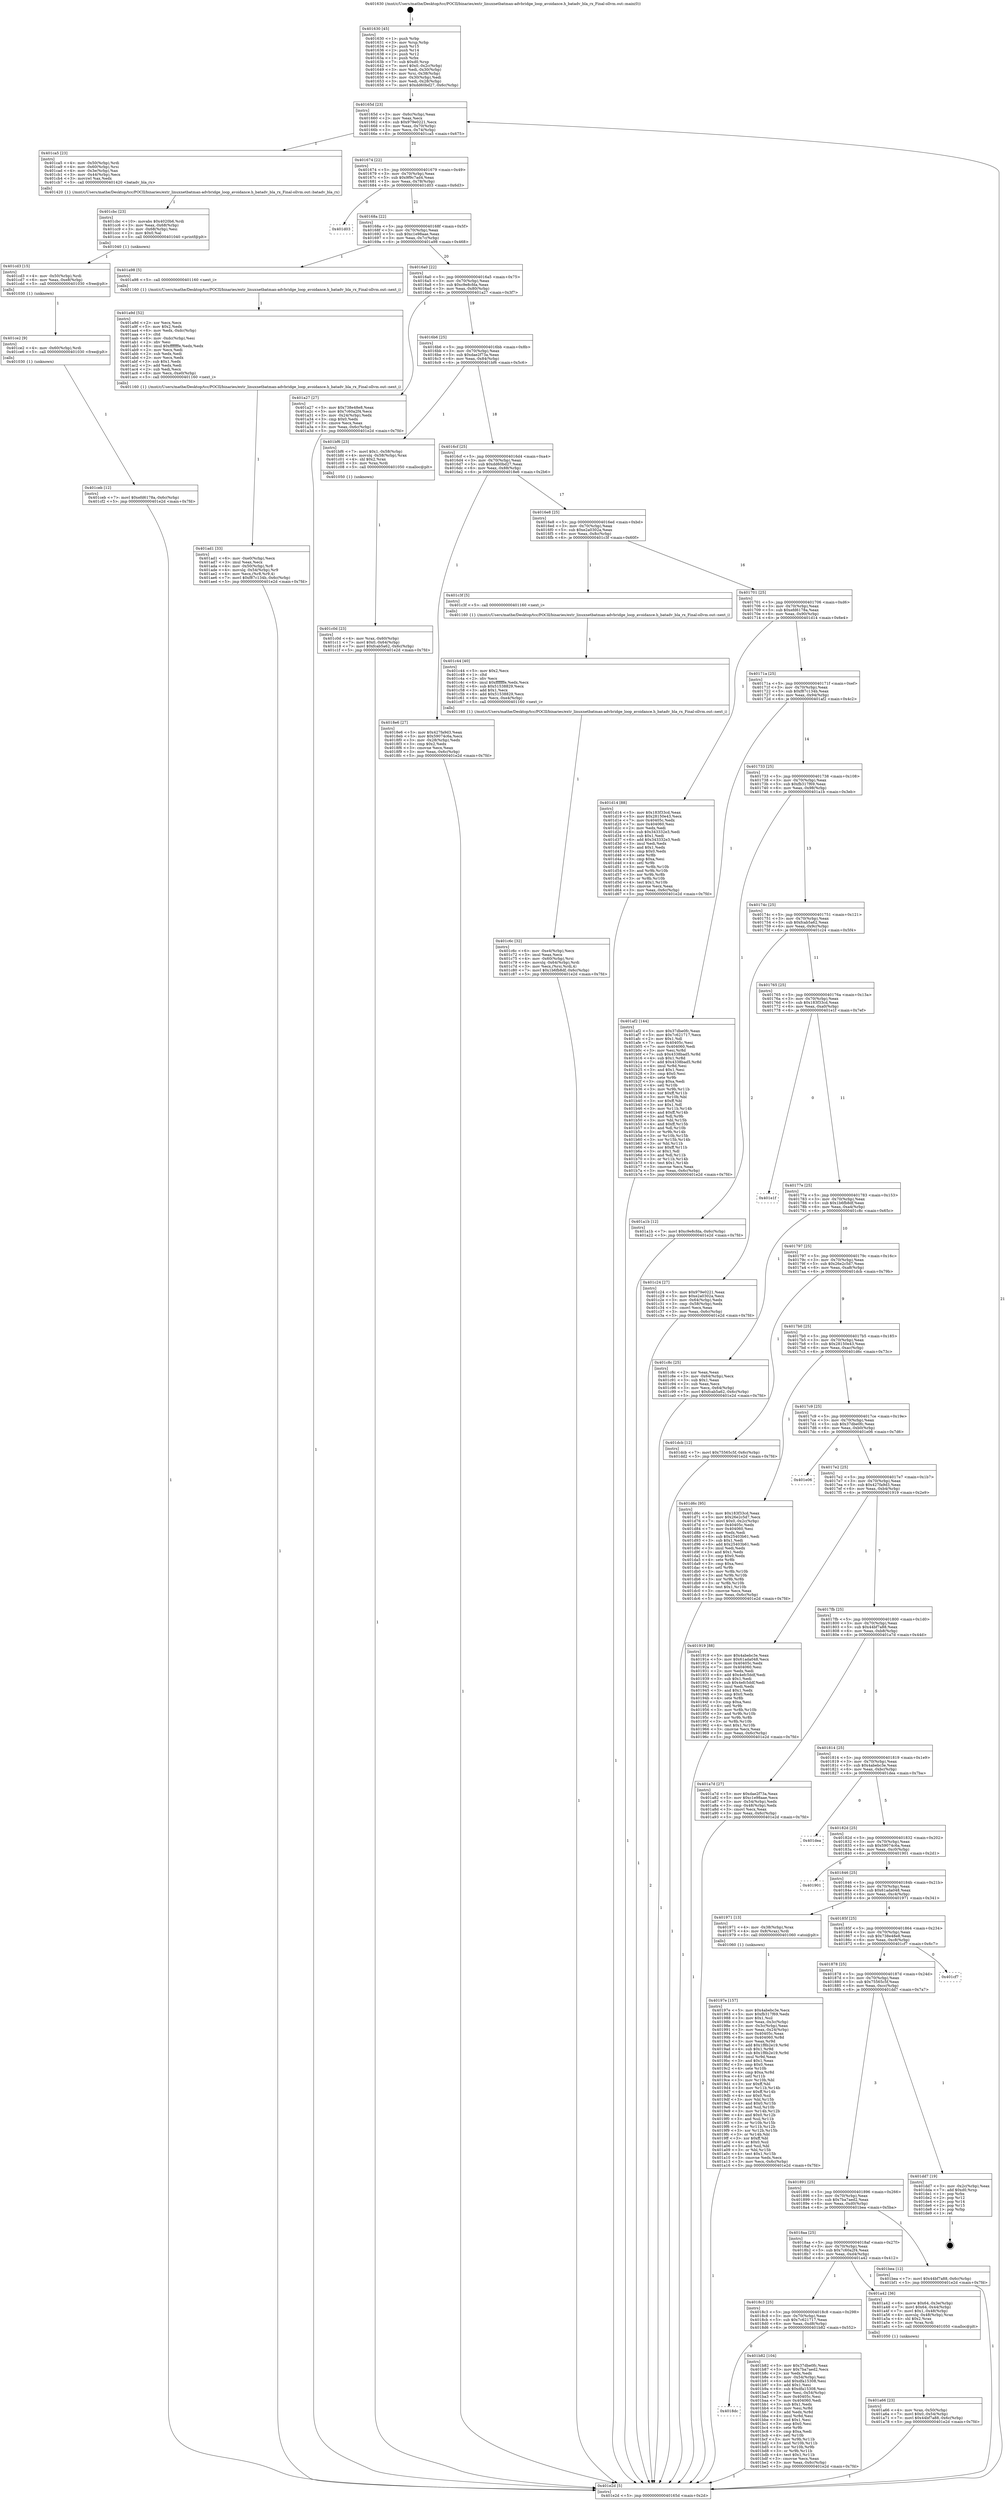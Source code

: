 digraph "0x401630" {
  label = "0x401630 (/mnt/c/Users/mathe/Desktop/tcc/POCII/binaries/extr_linuxnetbatman-advbridge_loop_avoidance.h_batadv_bla_rx_Final-ollvm.out::main(0))"
  labelloc = "t"
  node[shape=record]

  Entry [label="",width=0.3,height=0.3,shape=circle,fillcolor=black,style=filled]
  "0x40165d" [label="{
     0x40165d [23]\l
     | [instrs]\l
     &nbsp;&nbsp;0x40165d \<+3\>: mov -0x6c(%rbp),%eax\l
     &nbsp;&nbsp;0x401660 \<+2\>: mov %eax,%ecx\l
     &nbsp;&nbsp;0x401662 \<+6\>: sub $0x979e0221,%ecx\l
     &nbsp;&nbsp;0x401668 \<+3\>: mov %eax,-0x70(%rbp)\l
     &nbsp;&nbsp;0x40166b \<+3\>: mov %ecx,-0x74(%rbp)\l
     &nbsp;&nbsp;0x40166e \<+6\>: je 0000000000401ca5 \<main+0x675\>\l
  }"]
  "0x401ca5" [label="{
     0x401ca5 [23]\l
     | [instrs]\l
     &nbsp;&nbsp;0x401ca5 \<+4\>: mov -0x50(%rbp),%rdi\l
     &nbsp;&nbsp;0x401ca9 \<+4\>: mov -0x60(%rbp),%rsi\l
     &nbsp;&nbsp;0x401cad \<+4\>: mov -0x3e(%rbp),%ax\l
     &nbsp;&nbsp;0x401cb1 \<+3\>: mov -0x44(%rbp),%ecx\l
     &nbsp;&nbsp;0x401cb4 \<+3\>: movzwl %ax,%edx\l
     &nbsp;&nbsp;0x401cb7 \<+5\>: call 0000000000401420 \<batadv_bla_rx\>\l
     | [calls]\l
     &nbsp;&nbsp;0x401420 \{1\} (/mnt/c/Users/mathe/Desktop/tcc/POCII/binaries/extr_linuxnetbatman-advbridge_loop_avoidance.h_batadv_bla_rx_Final-ollvm.out::batadv_bla_rx)\l
  }"]
  "0x401674" [label="{
     0x401674 [22]\l
     | [instrs]\l
     &nbsp;&nbsp;0x401674 \<+5\>: jmp 0000000000401679 \<main+0x49\>\l
     &nbsp;&nbsp;0x401679 \<+3\>: mov -0x70(%rbp),%eax\l
     &nbsp;&nbsp;0x40167c \<+5\>: sub $0x9f9c7ad4,%eax\l
     &nbsp;&nbsp;0x401681 \<+3\>: mov %eax,-0x78(%rbp)\l
     &nbsp;&nbsp;0x401684 \<+6\>: je 0000000000401d03 \<main+0x6d3\>\l
  }"]
  Exit [label="",width=0.3,height=0.3,shape=circle,fillcolor=black,style=filled,peripheries=2]
  "0x401d03" [label="{
     0x401d03\l
  }", style=dashed]
  "0x40168a" [label="{
     0x40168a [22]\l
     | [instrs]\l
     &nbsp;&nbsp;0x40168a \<+5\>: jmp 000000000040168f \<main+0x5f\>\l
     &nbsp;&nbsp;0x40168f \<+3\>: mov -0x70(%rbp),%eax\l
     &nbsp;&nbsp;0x401692 \<+5\>: sub $0xc1e98aae,%eax\l
     &nbsp;&nbsp;0x401697 \<+3\>: mov %eax,-0x7c(%rbp)\l
     &nbsp;&nbsp;0x40169a \<+6\>: je 0000000000401a98 \<main+0x468\>\l
  }"]
  "0x401ceb" [label="{
     0x401ceb [12]\l
     | [instrs]\l
     &nbsp;&nbsp;0x401ceb \<+7\>: movl $0xefd6178a,-0x6c(%rbp)\l
     &nbsp;&nbsp;0x401cf2 \<+5\>: jmp 0000000000401e2d \<main+0x7fd\>\l
  }"]
  "0x401a98" [label="{
     0x401a98 [5]\l
     | [instrs]\l
     &nbsp;&nbsp;0x401a98 \<+5\>: call 0000000000401160 \<next_i\>\l
     | [calls]\l
     &nbsp;&nbsp;0x401160 \{1\} (/mnt/c/Users/mathe/Desktop/tcc/POCII/binaries/extr_linuxnetbatman-advbridge_loop_avoidance.h_batadv_bla_rx_Final-ollvm.out::next_i)\l
  }"]
  "0x4016a0" [label="{
     0x4016a0 [22]\l
     | [instrs]\l
     &nbsp;&nbsp;0x4016a0 \<+5\>: jmp 00000000004016a5 \<main+0x75\>\l
     &nbsp;&nbsp;0x4016a5 \<+3\>: mov -0x70(%rbp),%eax\l
     &nbsp;&nbsp;0x4016a8 \<+5\>: sub $0xc9e8cfda,%eax\l
     &nbsp;&nbsp;0x4016ad \<+3\>: mov %eax,-0x80(%rbp)\l
     &nbsp;&nbsp;0x4016b0 \<+6\>: je 0000000000401a27 \<main+0x3f7\>\l
  }"]
  "0x401ce2" [label="{
     0x401ce2 [9]\l
     | [instrs]\l
     &nbsp;&nbsp;0x401ce2 \<+4\>: mov -0x60(%rbp),%rdi\l
     &nbsp;&nbsp;0x401ce6 \<+5\>: call 0000000000401030 \<free@plt\>\l
     | [calls]\l
     &nbsp;&nbsp;0x401030 \{1\} (unknown)\l
  }"]
  "0x401a27" [label="{
     0x401a27 [27]\l
     | [instrs]\l
     &nbsp;&nbsp;0x401a27 \<+5\>: mov $0x738e48e8,%eax\l
     &nbsp;&nbsp;0x401a2c \<+5\>: mov $0x7c60a2f4,%ecx\l
     &nbsp;&nbsp;0x401a31 \<+3\>: mov -0x24(%rbp),%edx\l
     &nbsp;&nbsp;0x401a34 \<+3\>: cmp $0x0,%edx\l
     &nbsp;&nbsp;0x401a37 \<+3\>: cmove %ecx,%eax\l
     &nbsp;&nbsp;0x401a3a \<+3\>: mov %eax,-0x6c(%rbp)\l
     &nbsp;&nbsp;0x401a3d \<+5\>: jmp 0000000000401e2d \<main+0x7fd\>\l
  }"]
  "0x4016b6" [label="{
     0x4016b6 [25]\l
     | [instrs]\l
     &nbsp;&nbsp;0x4016b6 \<+5\>: jmp 00000000004016bb \<main+0x8b\>\l
     &nbsp;&nbsp;0x4016bb \<+3\>: mov -0x70(%rbp),%eax\l
     &nbsp;&nbsp;0x4016be \<+5\>: sub $0xdae2f73a,%eax\l
     &nbsp;&nbsp;0x4016c3 \<+6\>: mov %eax,-0x84(%rbp)\l
     &nbsp;&nbsp;0x4016c9 \<+6\>: je 0000000000401bf6 \<main+0x5c6\>\l
  }"]
  "0x401cd3" [label="{
     0x401cd3 [15]\l
     | [instrs]\l
     &nbsp;&nbsp;0x401cd3 \<+4\>: mov -0x50(%rbp),%rdi\l
     &nbsp;&nbsp;0x401cd7 \<+6\>: mov %eax,-0xe8(%rbp)\l
     &nbsp;&nbsp;0x401cdd \<+5\>: call 0000000000401030 \<free@plt\>\l
     | [calls]\l
     &nbsp;&nbsp;0x401030 \{1\} (unknown)\l
  }"]
  "0x401bf6" [label="{
     0x401bf6 [23]\l
     | [instrs]\l
     &nbsp;&nbsp;0x401bf6 \<+7\>: movl $0x1,-0x58(%rbp)\l
     &nbsp;&nbsp;0x401bfd \<+4\>: movslq -0x58(%rbp),%rax\l
     &nbsp;&nbsp;0x401c01 \<+4\>: shl $0x2,%rax\l
     &nbsp;&nbsp;0x401c05 \<+3\>: mov %rax,%rdi\l
     &nbsp;&nbsp;0x401c08 \<+5\>: call 0000000000401050 \<malloc@plt\>\l
     | [calls]\l
     &nbsp;&nbsp;0x401050 \{1\} (unknown)\l
  }"]
  "0x4016cf" [label="{
     0x4016cf [25]\l
     | [instrs]\l
     &nbsp;&nbsp;0x4016cf \<+5\>: jmp 00000000004016d4 \<main+0xa4\>\l
     &nbsp;&nbsp;0x4016d4 \<+3\>: mov -0x70(%rbp),%eax\l
     &nbsp;&nbsp;0x4016d7 \<+5\>: sub $0xdd60bd27,%eax\l
     &nbsp;&nbsp;0x4016dc \<+6\>: mov %eax,-0x88(%rbp)\l
     &nbsp;&nbsp;0x4016e2 \<+6\>: je 00000000004018e6 \<main+0x2b6\>\l
  }"]
  "0x401cbc" [label="{
     0x401cbc [23]\l
     | [instrs]\l
     &nbsp;&nbsp;0x401cbc \<+10\>: movabs $0x4020b6,%rdi\l
     &nbsp;&nbsp;0x401cc6 \<+3\>: mov %eax,-0x68(%rbp)\l
     &nbsp;&nbsp;0x401cc9 \<+3\>: mov -0x68(%rbp),%esi\l
     &nbsp;&nbsp;0x401ccc \<+2\>: mov $0x0,%al\l
     &nbsp;&nbsp;0x401cce \<+5\>: call 0000000000401040 \<printf@plt\>\l
     | [calls]\l
     &nbsp;&nbsp;0x401040 \{1\} (unknown)\l
  }"]
  "0x4018e6" [label="{
     0x4018e6 [27]\l
     | [instrs]\l
     &nbsp;&nbsp;0x4018e6 \<+5\>: mov $0x427fa9d3,%eax\l
     &nbsp;&nbsp;0x4018eb \<+5\>: mov $0x59074c6a,%ecx\l
     &nbsp;&nbsp;0x4018f0 \<+3\>: mov -0x28(%rbp),%edx\l
     &nbsp;&nbsp;0x4018f3 \<+3\>: cmp $0x2,%edx\l
     &nbsp;&nbsp;0x4018f6 \<+3\>: cmovne %ecx,%eax\l
     &nbsp;&nbsp;0x4018f9 \<+3\>: mov %eax,-0x6c(%rbp)\l
     &nbsp;&nbsp;0x4018fc \<+5\>: jmp 0000000000401e2d \<main+0x7fd\>\l
  }"]
  "0x4016e8" [label="{
     0x4016e8 [25]\l
     | [instrs]\l
     &nbsp;&nbsp;0x4016e8 \<+5\>: jmp 00000000004016ed \<main+0xbd\>\l
     &nbsp;&nbsp;0x4016ed \<+3\>: mov -0x70(%rbp),%eax\l
     &nbsp;&nbsp;0x4016f0 \<+5\>: sub $0xe2a0302a,%eax\l
     &nbsp;&nbsp;0x4016f5 \<+6\>: mov %eax,-0x8c(%rbp)\l
     &nbsp;&nbsp;0x4016fb \<+6\>: je 0000000000401c3f \<main+0x60f\>\l
  }"]
  "0x401e2d" [label="{
     0x401e2d [5]\l
     | [instrs]\l
     &nbsp;&nbsp;0x401e2d \<+5\>: jmp 000000000040165d \<main+0x2d\>\l
  }"]
  "0x401630" [label="{
     0x401630 [45]\l
     | [instrs]\l
     &nbsp;&nbsp;0x401630 \<+1\>: push %rbp\l
     &nbsp;&nbsp;0x401631 \<+3\>: mov %rsp,%rbp\l
     &nbsp;&nbsp;0x401634 \<+2\>: push %r15\l
     &nbsp;&nbsp;0x401636 \<+2\>: push %r14\l
     &nbsp;&nbsp;0x401638 \<+2\>: push %r12\l
     &nbsp;&nbsp;0x40163a \<+1\>: push %rbx\l
     &nbsp;&nbsp;0x40163b \<+7\>: sub $0xd0,%rsp\l
     &nbsp;&nbsp;0x401642 \<+7\>: movl $0x0,-0x2c(%rbp)\l
     &nbsp;&nbsp;0x401649 \<+3\>: mov %edi,-0x30(%rbp)\l
     &nbsp;&nbsp;0x40164c \<+4\>: mov %rsi,-0x38(%rbp)\l
     &nbsp;&nbsp;0x401650 \<+3\>: mov -0x30(%rbp),%edi\l
     &nbsp;&nbsp;0x401653 \<+3\>: mov %edi,-0x28(%rbp)\l
     &nbsp;&nbsp;0x401656 \<+7\>: movl $0xdd60bd27,-0x6c(%rbp)\l
  }"]
  "0x401c6c" [label="{
     0x401c6c [32]\l
     | [instrs]\l
     &nbsp;&nbsp;0x401c6c \<+6\>: mov -0xe4(%rbp),%ecx\l
     &nbsp;&nbsp;0x401c72 \<+3\>: imul %eax,%ecx\l
     &nbsp;&nbsp;0x401c75 \<+4\>: mov -0x60(%rbp),%rsi\l
     &nbsp;&nbsp;0x401c79 \<+4\>: movslq -0x64(%rbp),%rdi\l
     &nbsp;&nbsp;0x401c7d \<+3\>: mov %ecx,(%rsi,%rdi,4)\l
     &nbsp;&nbsp;0x401c80 \<+7\>: movl $0x1b6fb8df,-0x6c(%rbp)\l
     &nbsp;&nbsp;0x401c87 \<+5\>: jmp 0000000000401e2d \<main+0x7fd\>\l
  }"]
  "0x401c3f" [label="{
     0x401c3f [5]\l
     | [instrs]\l
     &nbsp;&nbsp;0x401c3f \<+5\>: call 0000000000401160 \<next_i\>\l
     | [calls]\l
     &nbsp;&nbsp;0x401160 \{1\} (/mnt/c/Users/mathe/Desktop/tcc/POCII/binaries/extr_linuxnetbatman-advbridge_loop_avoidance.h_batadv_bla_rx_Final-ollvm.out::next_i)\l
  }"]
  "0x401701" [label="{
     0x401701 [25]\l
     | [instrs]\l
     &nbsp;&nbsp;0x401701 \<+5\>: jmp 0000000000401706 \<main+0xd6\>\l
     &nbsp;&nbsp;0x401706 \<+3\>: mov -0x70(%rbp),%eax\l
     &nbsp;&nbsp;0x401709 \<+5\>: sub $0xefd6178a,%eax\l
     &nbsp;&nbsp;0x40170e \<+6\>: mov %eax,-0x90(%rbp)\l
     &nbsp;&nbsp;0x401714 \<+6\>: je 0000000000401d14 \<main+0x6e4\>\l
  }"]
  "0x401c44" [label="{
     0x401c44 [40]\l
     | [instrs]\l
     &nbsp;&nbsp;0x401c44 \<+5\>: mov $0x2,%ecx\l
     &nbsp;&nbsp;0x401c49 \<+1\>: cltd\l
     &nbsp;&nbsp;0x401c4a \<+2\>: idiv %ecx\l
     &nbsp;&nbsp;0x401c4c \<+6\>: imul $0xfffffffe,%edx,%ecx\l
     &nbsp;&nbsp;0x401c52 \<+6\>: sub $0x51538829,%ecx\l
     &nbsp;&nbsp;0x401c58 \<+3\>: add $0x1,%ecx\l
     &nbsp;&nbsp;0x401c5b \<+6\>: add $0x51538829,%ecx\l
     &nbsp;&nbsp;0x401c61 \<+6\>: mov %ecx,-0xe4(%rbp)\l
     &nbsp;&nbsp;0x401c67 \<+5\>: call 0000000000401160 \<next_i\>\l
     | [calls]\l
     &nbsp;&nbsp;0x401160 \{1\} (/mnt/c/Users/mathe/Desktop/tcc/POCII/binaries/extr_linuxnetbatman-advbridge_loop_avoidance.h_batadv_bla_rx_Final-ollvm.out::next_i)\l
  }"]
  "0x401d14" [label="{
     0x401d14 [88]\l
     | [instrs]\l
     &nbsp;&nbsp;0x401d14 \<+5\>: mov $0x183f33cd,%eax\l
     &nbsp;&nbsp;0x401d19 \<+5\>: mov $0x28150e43,%ecx\l
     &nbsp;&nbsp;0x401d1e \<+7\>: mov 0x40405c,%edx\l
     &nbsp;&nbsp;0x401d25 \<+7\>: mov 0x404060,%esi\l
     &nbsp;&nbsp;0x401d2c \<+2\>: mov %edx,%edi\l
     &nbsp;&nbsp;0x401d2e \<+6\>: sub $0x343332e3,%edi\l
     &nbsp;&nbsp;0x401d34 \<+3\>: sub $0x1,%edi\l
     &nbsp;&nbsp;0x401d37 \<+6\>: add $0x343332e3,%edi\l
     &nbsp;&nbsp;0x401d3d \<+3\>: imul %edi,%edx\l
     &nbsp;&nbsp;0x401d40 \<+3\>: and $0x1,%edx\l
     &nbsp;&nbsp;0x401d43 \<+3\>: cmp $0x0,%edx\l
     &nbsp;&nbsp;0x401d46 \<+4\>: sete %r8b\l
     &nbsp;&nbsp;0x401d4a \<+3\>: cmp $0xa,%esi\l
     &nbsp;&nbsp;0x401d4d \<+4\>: setl %r9b\l
     &nbsp;&nbsp;0x401d51 \<+3\>: mov %r8b,%r10b\l
     &nbsp;&nbsp;0x401d54 \<+3\>: and %r9b,%r10b\l
     &nbsp;&nbsp;0x401d57 \<+3\>: xor %r9b,%r8b\l
     &nbsp;&nbsp;0x401d5a \<+3\>: or %r8b,%r10b\l
     &nbsp;&nbsp;0x401d5d \<+4\>: test $0x1,%r10b\l
     &nbsp;&nbsp;0x401d61 \<+3\>: cmovne %ecx,%eax\l
     &nbsp;&nbsp;0x401d64 \<+3\>: mov %eax,-0x6c(%rbp)\l
     &nbsp;&nbsp;0x401d67 \<+5\>: jmp 0000000000401e2d \<main+0x7fd\>\l
  }"]
  "0x40171a" [label="{
     0x40171a [25]\l
     | [instrs]\l
     &nbsp;&nbsp;0x40171a \<+5\>: jmp 000000000040171f \<main+0xef\>\l
     &nbsp;&nbsp;0x40171f \<+3\>: mov -0x70(%rbp),%eax\l
     &nbsp;&nbsp;0x401722 \<+5\>: sub $0xf87c134b,%eax\l
     &nbsp;&nbsp;0x401727 \<+6\>: mov %eax,-0x94(%rbp)\l
     &nbsp;&nbsp;0x40172d \<+6\>: je 0000000000401af2 \<main+0x4c2\>\l
  }"]
  "0x401c0d" [label="{
     0x401c0d [23]\l
     | [instrs]\l
     &nbsp;&nbsp;0x401c0d \<+4\>: mov %rax,-0x60(%rbp)\l
     &nbsp;&nbsp;0x401c11 \<+7\>: movl $0x0,-0x64(%rbp)\l
     &nbsp;&nbsp;0x401c18 \<+7\>: movl $0xfcab5a62,-0x6c(%rbp)\l
     &nbsp;&nbsp;0x401c1f \<+5\>: jmp 0000000000401e2d \<main+0x7fd\>\l
  }"]
  "0x401af2" [label="{
     0x401af2 [144]\l
     | [instrs]\l
     &nbsp;&nbsp;0x401af2 \<+5\>: mov $0x37dbe0fc,%eax\l
     &nbsp;&nbsp;0x401af7 \<+5\>: mov $0x7c621717,%ecx\l
     &nbsp;&nbsp;0x401afc \<+2\>: mov $0x1,%dl\l
     &nbsp;&nbsp;0x401afe \<+7\>: mov 0x40405c,%esi\l
     &nbsp;&nbsp;0x401b05 \<+7\>: mov 0x404060,%edi\l
     &nbsp;&nbsp;0x401b0c \<+3\>: mov %esi,%r8d\l
     &nbsp;&nbsp;0x401b0f \<+7\>: sub $0x4338bad5,%r8d\l
     &nbsp;&nbsp;0x401b16 \<+4\>: sub $0x1,%r8d\l
     &nbsp;&nbsp;0x401b1a \<+7\>: add $0x4338bad5,%r8d\l
     &nbsp;&nbsp;0x401b21 \<+4\>: imul %r8d,%esi\l
     &nbsp;&nbsp;0x401b25 \<+3\>: and $0x1,%esi\l
     &nbsp;&nbsp;0x401b28 \<+3\>: cmp $0x0,%esi\l
     &nbsp;&nbsp;0x401b2b \<+4\>: sete %r9b\l
     &nbsp;&nbsp;0x401b2f \<+3\>: cmp $0xa,%edi\l
     &nbsp;&nbsp;0x401b32 \<+4\>: setl %r10b\l
     &nbsp;&nbsp;0x401b36 \<+3\>: mov %r9b,%r11b\l
     &nbsp;&nbsp;0x401b39 \<+4\>: xor $0xff,%r11b\l
     &nbsp;&nbsp;0x401b3d \<+3\>: mov %r10b,%bl\l
     &nbsp;&nbsp;0x401b40 \<+3\>: xor $0xff,%bl\l
     &nbsp;&nbsp;0x401b43 \<+3\>: xor $0x1,%dl\l
     &nbsp;&nbsp;0x401b46 \<+3\>: mov %r11b,%r14b\l
     &nbsp;&nbsp;0x401b49 \<+4\>: and $0xff,%r14b\l
     &nbsp;&nbsp;0x401b4d \<+3\>: and %dl,%r9b\l
     &nbsp;&nbsp;0x401b50 \<+3\>: mov %bl,%r15b\l
     &nbsp;&nbsp;0x401b53 \<+4\>: and $0xff,%r15b\l
     &nbsp;&nbsp;0x401b57 \<+3\>: and %dl,%r10b\l
     &nbsp;&nbsp;0x401b5a \<+3\>: or %r9b,%r14b\l
     &nbsp;&nbsp;0x401b5d \<+3\>: or %r10b,%r15b\l
     &nbsp;&nbsp;0x401b60 \<+3\>: xor %r15b,%r14b\l
     &nbsp;&nbsp;0x401b63 \<+3\>: or %bl,%r11b\l
     &nbsp;&nbsp;0x401b66 \<+4\>: xor $0xff,%r11b\l
     &nbsp;&nbsp;0x401b6a \<+3\>: or $0x1,%dl\l
     &nbsp;&nbsp;0x401b6d \<+3\>: and %dl,%r11b\l
     &nbsp;&nbsp;0x401b70 \<+3\>: or %r11b,%r14b\l
     &nbsp;&nbsp;0x401b73 \<+4\>: test $0x1,%r14b\l
     &nbsp;&nbsp;0x401b77 \<+3\>: cmovne %ecx,%eax\l
     &nbsp;&nbsp;0x401b7a \<+3\>: mov %eax,-0x6c(%rbp)\l
     &nbsp;&nbsp;0x401b7d \<+5\>: jmp 0000000000401e2d \<main+0x7fd\>\l
  }"]
  "0x401733" [label="{
     0x401733 [25]\l
     | [instrs]\l
     &nbsp;&nbsp;0x401733 \<+5\>: jmp 0000000000401738 \<main+0x108\>\l
     &nbsp;&nbsp;0x401738 \<+3\>: mov -0x70(%rbp),%eax\l
     &nbsp;&nbsp;0x40173b \<+5\>: sub $0xfb317f69,%eax\l
     &nbsp;&nbsp;0x401740 \<+6\>: mov %eax,-0x98(%rbp)\l
     &nbsp;&nbsp;0x401746 \<+6\>: je 0000000000401a1b \<main+0x3eb\>\l
  }"]
  "0x4018dc" [label="{
     0x4018dc\l
  }", style=dashed]
  "0x401a1b" [label="{
     0x401a1b [12]\l
     | [instrs]\l
     &nbsp;&nbsp;0x401a1b \<+7\>: movl $0xc9e8cfda,-0x6c(%rbp)\l
     &nbsp;&nbsp;0x401a22 \<+5\>: jmp 0000000000401e2d \<main+0x7fd\>\l
  }"]
  "0x40174c" [label="{
     0x40174c [25]\l
     | [instrs]\l
     &nbsp;&nbsp;0x40174c \<+5\>: jmp 0000000000401751 \<main+0x121\>\l
     &nbsp;&nbsp;0x401751 \<+3\>: mov -0x70(%rbp),%eax\l
     &nbsp;&nbsp;0x401754 \<+5\>: sub $0xfcab5a62,%eax\l
     &nbsp;&nbsp;0x401759 \<+6\>: mov %eax,-0x9c(%rbp)\l
     &nbsp;&nbsp;0x40175f \<+6\>: je 0000000000401c24 \<main+0x5f4\>\l
  }"]
  "0x401b82" [label="{
     0x401b82 [104]\l
     | [instrs]\l
     &nbsp;&nbsp;0x401b82 \<+5\>: mov $0x37dbe0fc,%eax\l
     &nbsp;&nbsp;0x401b87 \<+5\>: mov $0x7ba7aed2,%ecx\l
     &nbsp;&nbsp;0x401b8c \<+2\>: xor %edx,%edx\l
     &nbsp;&nbsp;0x401b8e \<+3\>: mov -0x54(%rbp),%esi\l
     &nbsp;&nbsp;0x401b91 \<+6\>: add $0xdfa15308,%esi\l
     &nbsp;&nbsp;0x401b97 \<+3\>: add $0x1,%esi\l
     &nbsp;&nbsp;0x401b9a \<+6\>: sub $0xdfa15308,%esi\l
     &nbsp;&nbsp;0x401ba0 \<+3\>: mov %esi,-0x54(%rbp)\l
     &nbsp;&nbsp;0x401ba3 \<+7\>: mov 0x40405c,%esi\l
     &nbsp;&nbsp;0x401baa \<+7\>: mov 0x404060,%edi\l
     &nbsp;&nbsp;0x401bb1 \<+3\>: sub $0x1,%edx\l
     &nbsp;&nbsp;0x401bb4 \<+3\>: mov %esi,%r8d\l
     &nbsp;&nbsp;0x401bb7 \<+3\>: add %edx,%r8d\l
     &nbsp;&nbsp;0x401bba \<+4\>: imul %r8d,%esi\l
     &nbsp;&nbsp;0x401bbe \<+3\>: and $0x1,%esi\l
     &nbsp;&nbsp;0x401bc1 \<+3\>: cmp $0x0,%esi\l
     &nbsp;&nbsp;0x401bc4 \<+4\>: sete %r9b\l
     &nbsp;&nbsp;0x401bc8 \<+3\>: cmp $0xa,%edi\l
     &nbsp;&nbsp;0x401bcb \<+4\>: setl %r10b\l
     &nbsp;&nbsp;0x401bcf \<+3\>: mov %r9b,%r11b\l
     &nbsp;&nbsp;0x401bd2 \<+3\>: and %r10b,%r11b\l
     &nbsp;&nbsp;0x401bd5 \<+3\>: xor %r10b,%r9b\l
     &nbsp;&nbsp;0x401bd8 \<+3\>: or %r9b,%r11b\l
     &nbsp;&nbsp;0x401bdb \<+4\>: test $0x1,%r11b\l
     &nbsp;&nbsp;0x401bdf \<+3\>: cmovne %ecx,%eax\l
     &nbsp;&nbsp;0x401be2 \<+3\>: mov %eax,-0x6c(%rbp)\l
     &nbsp;&nbsp;0x401be5 \<+5\>: jmp 0000000000401e2d \<main+0x7fd\>\l
  }"]
  "0x401c24" [label="{
     0x401c24 [27]\l
     | [instrs]\l
     &nbsp;&nbsp;0x401c24 \<+5\>: mov $0x979e0221,%eax\l
     &nbsp;&nbsp;0x401c29 \<+5\>: mov $0xe2a0302a,%ecx\l
     &nbsp;&nbsp;0x401c2e \<+3\>: mov -0x64(%rbp),%edx\l
     &nbsp;&nbsp;0x401c31 \<+3\>: cmp -0x58(%rbp),%edx\l
     &nbsp;&nbsp;0x401c34 \<+3\>: cmovl %ecx,%eax\l
     &nbsp;&nbsp;0x401c37 \<+3\>: mov %eax,-0x6c(%rbp)\l
     &nbsp;&nbsp;0x401c3a \<+5\>: jmp 0000000000401e2d \<main+0x7fd\>\l
  }"]
  "0x401765" [label="{
     0x401765 [25]\l
     | [instrs]\l
     &nbsp;&nbsp;0x401765 \<+5\>: jmp 000000000040176a \<main+0x13a\>\l
     &nbsp;&nbsp;0x40176a \<+3\>: mov -0x70(%rbp),%eax\l
     &nbsp;&nbsp;0x40176d \<+5\>: sub $0x183f33cd,%eax\l
     &nbsp;&nbsp;0x401772 \<+6\>: mov %eax,-0xa0(%rbp)\l
     &nbsp;&nbsp;0x401778 \<+6\>: je 0000000000401e1f \<main+0x7ef\>\l
  }"]
  "0x401ad1" [label="{
     0x401ad1 [33]\l
     | [instrs]\l
     &nbsp;&nbsp;0x401ad1 \<+6\>: mov -0xe0(%rbp),%ecx\l
     &nbsp;&nbsp;0x401ad7 \<+3\>: imul %eax,%ecx\l
     &nbsp;&nbsp;0x401ada \<+4\>: mov -0x50(%rbp),%r8\l
     &nbsp;&nbsp;0x401ade \<+4\>: movslq -0x54(%rbp),%r9\l
     &nbsp;&nbsp;0x401ae2 \<+4\>: mov %ecx,(%r8,%r9,4)\l
     &nbsp;&nbsp;0x401ae6 \<+7\>: movl $0xf87c134b,-0x6c(%rbp)\l
     &nbsp;&nbsp;0x401aed \<+5\>: jmp 0000000000401e2d \<main+0x7fd\>\l
  }"]
  "0x401e1f" [label="{
     0x401e1f\l
  }", style=dashed]
  "0x40177e" [label="{
     0x40177e [25]\l
     | [instrs]\l
     &nbsp;&nbsp;0x40177e \<+5\>: jmp 0000000000401783 \<main+0x153\>\l
     &nbsp;&nbsp;0x401783 \<+3\>: mov -0x70(%rbp),%eax\l
     &nbsp;&nbsp;0x401786 \<+5\>: sub $0x1b6fb8df,%eax\l
     &nbsp;&nbsp;0x40178b \<+6\>: mov %eax,-0xa4(%rbp)\l
     &nbsp;&nbsp;0x401791 \<+6\>: je 0000000000401c8c \<main+0x65c\>\l
  }"]
  "0x401a9d" [label="{
     0x401a9d [52]\l
     | [instrs]\l
     &nbsp;&nbsp;0x401a9d \<+2\>: xor %ecx,%ecx\l
     &nbsp;&nbsp;0x401a9f \<+5\>: mov $0x2,%edx\l
     &nbsp;&nbsp;0x401aa4 \<+6\>: mov %edx,-0xdc(%rbp)\l
     &nbsp;&nbsp;0x401aaa \<+1\>: cltd\l
     &nbsp;&nbsp;0x401aab \<+6\>: mov -0xdc(%rbp),%esi\l
     &nbsp;&nbsp;0x401ab1 \<+2\>: idiv %esi\l
     &nbsp;&nbsp;0x401ab3 \<+6\>: imul $0xfffffffe,%edx,%edx\l
     &nbsp;&nbsp;0x401ab9 \<+2\>: mov %ecx,%edi\l
     &nbsp;&nbsp;0x401abb \<+2\>: sub %edx,%edi\l
     &nbsp;&nbsp;0x401abd \<+2\>: mov %ecx,%edx\l
     &nbsp;&nbsp;0x401abf \<+3\>: sub $0x1,%edx\l
     &nbsp;&nbsp;0x401ac2 \<+2\>: add %edx,%edi\l
     &nbsp;&nbsp;0x401ac4 \<+2\>: sub %edi,%ecx\l
     &nbsp;&nbsp;0x401ac6 \<+6\>: mov %ecx,-0xe0(%rbp)\l
     &nbsp;&nbsp;0x401acc \<+5\>: call 0000000000401160 \<next_i\>\l
     | [calls]\l
     &nbsp;&nbsp;0x401160 \{1\} (/mnt/c/Users/mathe/Desktop/tcc/POCII/binaries/extr_linuxnetbatman-advbridge_loop_avoidance.h_batadv_bla_rx_Final-ollvm.out::next_i)\l
  }"]
  "0x401c8c" [label="{
     0x401c8c [25]\l
     | [instrs]\l
     &nbsp;&nbsp;0x401c8c \<+2\>: xor %eax,%eax\l
     &nbsp;&nbsp;0x401c8e \<+3\>: mov -0x64(%rbp),%ecx\l
     &nbsp;&nbsp;0x401c91 \<+3\>: sub $0x1,%eax\l
     &nbsp;&nbsp;0x401c94 \<+2\>: sub %eax,%ecx\l
     &nbsp;&nbsp;0x401c96 \<+3\>: mov %ecx,-0x64(%rbp)\l
     &nbsp;&nbsp;0x401c99 \<+7\>: movl $0xfcab5a62,-0x6c(%rbp)\l
     &nbsp;&nbsp;0x401ca0 \<+5\>: jmp 0000000000401e2d \<main+0x7fd\>\l
  }"]
  "0x401797" [label="{
     0x401797 [25]\l
     | [instrs]\l
     &nbsp;&nbsp;0x401797 \<+5\>: jmp 000000000040179c \<main+0x16c\>\l
     &nbsp;&nbsp;0x40179c \<+3\>: mov -0x70(%rbp),%eax\l
     &nbsp;&nbsp;0x40179f \<+5\>: sub $0x26e2c5d7,%eax\l
     &nbsp;&nbsp;0x4017a4 \<+6\>: mov %eax,-0xa8(%rbp)\l
     &nbsp;&nbsp;0x4017aa \<+6\>: je 0000000000401dcb \<main+0x79b\>\l
  }"]
  "0x401a66" [label="{
     0x401a66 [23]\l
     | [instrs]\l
     &nbsp;&nbsp;0x401a66 \<+4\>: mov %rax,-0x50(%rbp)\l
     &nbsp;&nbsp;0x401a6a \<+7\>: movl $0x0,-0x54(%rbp)\l
     &nbsp;&nbsp;0x401a71 \<+7\>: movl $0x44bf7a88,-0x6c(%rbp)\l
     &nbsp;&nbsp;0x401a78 \<+5\>: jmp 0000000000401e2d \<main+0x7fd\>\l
  }"]
  "0x401dcb" [label="{
     0x401dcb [12]\l
     | [instrs]\l
     &nbsp;&nbsp;0x401dcb \<+7\>: movl $0x75565c5f,-0x6c(%rbp)\l
     &nbsp;&nbsp;0x401dd2 \<+5\>: jmp 0000000000401e2d \<main+0x7fd\>\l
  }"]
  "0x4017b0" [label="{
     0x4017b0 [25]\l
     | [instrs]\l
     &nbsp;&nbsp;0x4017b0 \<+5\>: jmp 00000000004017b5 \<main+0x185\>\l
     &nbsp;&nbsp;0x4017b5 \<+3\>: mov -0x70(%rbp),%eax\l
     &nbsp;&nbsp;0x4017b8 \<+5\>: sub $0x28150e43,%eax\l
     &nbsp;&nbsp;0x4017bd \<+6\>: mov %eax,-0xac(%rbp)\l
     &nbsp;&nbsp;0x4017c3 \<+6\>: je 0000000000401d6c \<main+0x73c\>\l
  }"]
  "0x4018c3" [label="{
     0x4018c3 [25]\l
     | [instrs]\l
     &nbsp;&nbsp;0x4018c3 \<+5\>: jmp 00000000004018c8 \<main+0x298\>\l
     &nbsp;&nbsp;0x4018c8 \<+3\>: mov -0x70(%rbp),%eax\l
     &nbsp;&nbsp;0x4018cb \<+5\>: sub $0x7c621717,%eax\l
     &nbsp;&nbsp;0x4018d0 \<+6\>: mov %eax,-0xd8(%rbp)\l
     &nbsp;&nbsp;0x4018d6 \<+6\>: je 0000000000401b82 \<main+0x552\>\l
  }"]
  "0x401d6c" [label="{
     0x401d6c [95]\l
     | [instrs]\l
     &nbsp;&nbsp;0x401d6c \<+5\>: mov $0x183f33cd,%eax\l
     &nbsp;&nbsp;0x401d71 \<+5\>: mov $0x26e2c5d7,%ecx\l
     &nbsp;&nbsp;0x401d76 \<+7\>: movl $0x0,-0x2c(%rbp)\l
     &nbsp;&nbsp;0x401d7d \<+7\>: mov 0x40405c,%edx\l
     &nbsp;&nbsp;0x401d84 \<+7\>: mov 0x404060,%esi\l
     &nbsp;&nbsp;0x401d8b \<+2\>: mov %edx,%edi\l
     &nbsp;&nbsp;0x401d8d \<+6\>: sub $0x25403b61,%edi\l
     &nbsp;&nbsp;0x401d93 \<+3\>: sub $0x1,%edi\l
     &nbsp;&nbsp;0x401d96 \<+6\>: add $0x25403b61,%edi\l
     &nbsp;&nbsp;0x401d9c \<+3\>: imul %edi,%edx\l
     &nbsp;&nbsp;0x401d9f \<+3\>: and $0x1,%edx\l
     &nbsp;&nbsp;0x401da2 \<+3\>: cmp $0x0,%edx\l
     &nbsp;&nbsp;0x401da5 \<+4\>: sete %r8b\l
     &nbsp;&nbsp;0x401da9 \<+3\>: cmp $0xa,%esi\l
     &nbsp;&nbsp;0x401dac \<+4\>: setl %r9b\l
     &nbsp;&nbsp;0x401db0 \<+3\>: mov %r8b,%r10b\l
     &nbsp;&nbsp;0x401db3 \<+3\>: and %r9b,%r10b\l
     &nbsp;&nbsp;0x401db6 \<+3\>: xor %r9b,%r8b\l
     &nbsp;&nbsp;0x401db9 \<+3\>: or %r8b,%r10b\l
     &nbsp;&nbsp;0x401dbc \<+4\>: test $0x1,%r10b\l
     &nbsp;&nbsp;0x401dc0 \<+3\>: cmovne %ecx,%eax\l
     &nbsp;&nbsp;0x401dc3 \<+3\>: mov %eax,-0x6c(%rbp)\l
     &nbsp;&nbsp;0x401dc6 \<+5\>: jmp 0000000000401e2d \<main+0x7fd\>\l
  }"]
  "0x4017c9" [label="{
     0x4017c9 [25]\l
     | [instrs]\l
     &nbsp;&nbsp;0x4017c9 \<+5\>: jmp 00000000004017ce \<main+0x19e\>\l
     &nbsp;&nbsp;0x4017ce \<+3\>: mov -0x70(%rbp),%eax\l
     &nbsp;&nbsp;0x4017d1 \<+5\>: sub $0x37dbe0fc,%eax\l
     &nbsp;&nbsp;0x4017d6 \<+6\>: mov %eax,-0xb0(%rbp)\l
     &nbsp;&nbsp;0x4017dc \<+6\>: je 0000000000401e06 \<main+0x7d6\>\l
  }"]
  "0x401a42" [label="{
     0x401a42 [36]\l
     | [instrs]\l
     &nbsp;&nbsp;0x401a42 \<+6\>: movw $0x64,-0x3e(%rbp)\l
     &nbsp;&nbsp;0x401a48 \<+7\>: movl $0x64,-0x44(%rbp)\l
     &nbsp;&nbsp;0x401a4f \<+7\>: movl $0x1,-0x48(%rbp)\l
     &nbsp;&nbsp;0x401a56 \<+4\>: movslq -0x48(%rbp),%rax\l
     &nbsp;&nbsp;0x401a5a \<+4\>: shl $0x2,%rax\l
     &nbsp;&nbsp;0x401a5e \<+3\>: mov %rax,%rdi\l
     &nbsp;&nbsp;0x401a61 \<+5\>: call 0000000000401050 \<malloc@plt\>\l
     | [calls]\l
     &nbsp;&nbsp;0x401050 \{1\} (unknown)\l
  }"]
  "0x401e06" [label="{
     0x401e06\l
  }", style=dashed]
  "0x4017e2" [label="{
     0x4017e2 [25]\l
     | [instrs]\l
     &nbsp;&nbsp;0x4017e2 \<+5\>: jmp 00000000004017e7 \<main+0x1b7\>\l
     &nbsp;&nbsp;0x4017e7 \<+3\>: mov -0x70(%rbp),%eax\l
     &nbsp;&nbsp;0x4017ea \<+5\>: sub $0x427fa9d3,%eax\l
     &nbsp;&nbsp;0x4017ef \<+6\>: mov %eax,-0xb4(%rbp)\l
     &nbsp;&nbsp;0x4017f5 \<+6\>: je 0000000000401919 \<main+0x2e9\>\l
  }"]
  "0x4018aa" [label="{
     0x4018aa [25]\l
     | [instrs]\l
     &nbsp;&nbsp;0x4018aa \<+5\>: jmp 00000000004018af \<main+0x27f\>\l
     &nbsp;&nbsp;0x4018af \<+3\>: mov -0x70(%rbp),%eax\l
     &nbsp;&nbsp;0x4018b2 \<+5\>: sub $0x7c60a2f4,%eax\l
     &nbsp;&nbsp;0x4018b7 \<+6\>: mov %eax,-0xd4(%rbp)\l
     &nbsp;&nbsp;0x4018bd \<+6\>: je 0000000000401a42 \<main+0x412\>\l
  }"]
  "0x401919" [label="{
     0x401919 [88]\l
     | [instrs]\l
     &nbsp;&nbsp;0x401919 \<+5\>: mov $0x4abebc3e,%eax\l
     &nbsp;&nbsp;0x40191e \<+5\>: mov $0x61ada048,%ecx\l
     &nbsp;&nbsp;0x401923 \<+7\>: mov 0x40405c,%edx\l
     &nbsp;&nbsp;0x40192a \<+7\>: mov 0x404060,%esi\l
     &nbsp;&nbsp;0x401931 \<+2\>: mov %edx,%edi\l
     &nbsp;&nbsp;0x401933 \<+6\>: add $0x4efc5ddf,%edi\l
     &nbsp;&nbsp;0x401939 \<+3\>: sub $0x1,%edi\l
     &nbsp;&nbsp;0x40193c \<+6\>: sub $0x4efc5ddf,%edi\l
     &nbsp;&nbsp;0x401942 \<+3\>: imul %edi,%edx\l
     &nbsp;&nbsp;0x401945 \<+3\>: and $0x1,%edx\l
     &nbsp;&nbsp;0x401948 \<+3\>: cmp $0x0,%edx\l
     &nbsp;&nbsp;0x40194b \<+4\>: sete %r8b\l
     &nbsp;&nbsp;0x40194f \<+3\>: cmp $0xa,%esi\l
     &nbsp;&nbsp;0x401952 \<+4\>: setl %r9b\l
     &nbsp;&nbsp;0x401956 \<+3\>: mov %r8b,%r10b\l
     &nbsp;&nbsp;0x401959 \<+3\>: and %r9b,%r10b\l
     &nbsp;&nbsp;0x40195c \<+3\>: xor %r9b,%r8b\l
     &nbsp;&nbsp;0x40195f \<+3\>: or %r8b,%r10b\l
     &nbsp;&nbsp;0x401962 \<+4\>: test $0x1,%r10b\l
     &nbsp;&nbsp;0x401966 \<+3\>: cmovne %ecx,%eax\l
     &nbsp;&nbsp;0x401969 \<+3\>: mov %eax,-0x6c(%rbp)\l
     &nbsp;&nbsp;0x40196c \<+5\>: jmp 0000000000401e2d \<main+0x7fd\>\l
  }"]
  "0x4017fb" [label="{
     0x4017fb [25]\l
     | [instrs]\l
     &nbsp;&nbsp;0x4017fb \<+5\>: jmp 0000000000401800 \<main+0x1d0\>\l
     &nbsp;&nbsp;0x401800 \<+3\>: mov -0x70(%rbp),%eax\l
     &nbsp;&nbsp;0x401803 \<+5\>: sub $0x44bf7a88,%eax\l
     &nbsp;&nbsp;0x401808 \<+6\>: mov %eax,-0xb8(%rbp)\l
     &nbsp;&nbsp;0x40180e \<+6\>: je 0000000000401a7d \<main+0x44d\>\l
  }"]
  "0x401bea" [label="{
     0x401bea [12]\l
     | [instrs]\l
     &nbsp;&nbsp;0x401bea \<+7\>: movl $0x44bf7a88,-0x6c(%rbp)\l
     &nbsp;&nbsp;0x401bf1 \<+5\>: jmp 0000000000401e2d \<main+0x7fd\>\l
  }"]
  "0x401a7d" [label="{
     0x401a7d [27]\l
     | [instrs]\l
     &nbsp;&nbsp;0x401a7d \<+5\>: mov $0xdae2f73a,%eax\l
     &nbsp;&nbsp;0x401a82 \<+5\>: mov $0xc1e98aae,%ecx\l
     &nbsp;&nbsp;0x401a87 \<+3\>: mov -0x54(%rbp),%edx\l
     &nbsp;&nbsp;0x401a8a \<+3\>: cmp -0x48(%rbp),%edx\l
     &nbsp;&nbsp;0x401a8d \<+3\>: cmovl %ecx,%eax\l
     &nbsp;&nbsp;0x401a90 \<+3\>: mov %eax,-0x6c(%rbp)\l
     &nbsp;&nbsp;0x401a93 \<+5\>: jmp 0000000000401e2d \<main+0x7fd\>\l
  }"]
  "0x401814" [label="{
     0x401814 [25]\l
     | [instrs]\l
     &nbsp;&nbsp;0x401814 \<+5\>: jmp 0000000000401819 \<main+0x1e9\>\l
     &nbsp;&nbsp;0x401819 \<+3\>: mov -0x70(%rbp),%eax\l
     &nbsp;&nbsp;0x40181c \<+5\>: sub $0x4abebc3e,%eax\l
     &nbsp;&nbsp;0x401821 \<+6\>: mov %eax,-0xbc(%rbp)\l
     &nbsp;&nbsp;0x401827 \<+6\>: je 0000000000401dea \<main+0x7ba\>\l
  }"]
  "0x401891" [label="{
     0x401891 [25]\l
     | [instrs]\l
     &nbsp;&nbsp;0x401891 \<+5\>: jmp 0000000000401896 \<main+0x266\>\l
     &nbsp;&nbsp;0x401896 \<+3\>: mov -0x70(%rbp),%eax\l
     &nbsp;&nbsp;0x401899 \<+5\>: sub $0x7ba7aed2,%eax\l
     &nbsp;&nbsp;0x40189e \<+6\>: mov %eax,-0xd0(%rbp)\l
     &nbsp;&nbsp;0x4018a4 \<+6\>: je 0000000000401bea \<main+0x5ba\>\l
  }"]
  "0x401dea" [label="{
     0x401dea\l
  }", style=dashed]
  "0x40182d" [label="{
     0x40182d [25]\l
     | [instrs]\l
     &nbsp;&nbsp;0x40182d \<+5\>: jmp 0000000000401832 \<main+0x202\>\l
     &nbsp;&nbsp;0x401832 \<+3\>: mov -0x70(%rbp),%eax\l
     &nbsp;&nbsp;0x401835 \<+5\>: sub $0x59074c6a,%eax\l
     &nbsp;&nbsp;0x40183a \<+6\>: mov %eax,-0xc0(%rbp)\l
     &nbsp;&nbsp;0x401840 \<+6\>: je 0000000000401901 \<main+0x2d1\>\l
  }"]
  "0x401dd7" [label="{
     0x401dd7 [19]\l
     | [instrs]\l
     &nbsp;&nbsp;0x401dd7 \<+3\>: mov -0x2c(%rbp),%eax\l
     &nbsp;&nbsp;0x401dda \<+7\>: add $0xd0,%rsp\l
     &nbsp;&nbsp;0x401de1 \<+1\>: pop %rbx\l
     &nbsp;&nbsp;0x401de2 \<+2\>: pop %r12\l
     &nbsp;&nbsp;0x401de4 \<+2\>: pop %r14\l
     &nbsp;&nbsp;0x401de6 \<+2\>: pop %r15\l
     &nbsp;&nbsp;0x401de8 \<+1\>: pop %rbp\l
     &nbsp;&nbsp;0x401de9 \<+1\>: ret\l
  }"]
  "0x401901" [label="{
     0x401901\l
  }", style=dashed]
  "0x401846" [label="{
     0x401846 [25]\l
     | [instrs]\l
     &nbsp;&nbsp;0x401846 \<+5\>: jmp 000000000040184b \<main+0x21b\>\l
     &nbsp;&nbsp;0x40184b \<+3\>: mov -0x70(%rbp),%eax\l
     &nbsp;&nbsp;0x40184e \<+5\>: sub $0x61ada048,%eax\l
     &nbsp;&nbsp;0x401853 \<+6\>: mov %eax,-0xc4(%rbp)\l
     &nbsp;&nbsp;0x401859 \<+6\>: je 0000000000401971 \<main+0x341\>\l
  }"]
  "0x401878" [label="{
     0x401878 [25]\l
     | [instrs]\l
     &nbsp;&nbsp;0x401878 \<+5\>: jmp 000000000040187d \<main+0x24d\>\l
     &nbsp;&nbsp;0x40187d \<+3\>: mov -0x70(%rbp),%eax\l
     &nbsp;&nbsp;0x401880 \<+5\>: sub $0x75565c5f,%eax\l
     &nbsp;&nbsp;0x401885 \<+6\>: mov %eax,-0xcc(%rbp)\l
     &nbsp;&nbsp;0x40188b \<+6\>: je 0000000000401dd7 \<main+0x7a7\>\l
  }"]
  "0x401971" [label="{
     0x401971 [13]\l
     | [instrs]\l
     &nbsp;&nbsp;0x401971 \<+4\>: mov -0x38(%rbp),%rax\l
     &nbsp;&nbsp;0x401975 \<+4\>: mov 0x8(%rax),%rdi\l
     &nbsp;&nbsp;0x401979 \<+5\>: call 0000000000401060 \<atoi@plt\>\l
     | [calls]\l
     &nbsp;&nbsp;0x401060 \{1\} (unknown)\l
  }"]
  "0x40185f" [label="{
     0x40185f [25]\l
     | [instrs]\l
     &nbsp;&nbsp;0x40185f \<+5\>: jmp 0000000000401864 \<main+0x234\>\l
     &nbsp;&nbsp;0x401864 \<+3\>: mov -0x70(%rbp),%eax\l
     &nbsp;&nbsp;0x401867 \<+5\>: sub $0x738e48e8,%eax\l
     &nbsp;&nbsp;0x40186c \<+6\>: mov %eax,-0xc8(%rbp)\l
     &nbsp;&nbsp;0x401872 \<+6\>: je 0000000000401cf7 \<main+0x6c7\>\l
  }"]
  "0x40197e" [label="{
     0x40197e [157]\l
     | [instrs]\l
     &nbsp;&nbsp;0x40197e \<+5\>: mov $0x4abebc3e,%ecx\l
     &nbsp;&nbsp;0x401983 \<+5\>: mov $0xfb317f69,%edx\l
     &nbsp;&nbsp;0x401988 \<+3\>: mov $0x1,%sil\l
     &nbsp;&nbsp;0x40198b \<+3\>: mov %eax,-0x3c(%rbp)\l
     &nbsp;&nbsp;0x40198e \<+3\>: mov -0x3c(%rbp),%eax\l
     &nbsp;&nbsp;0x401991 \<+3\>: mov %eax,-0x24(%rbp)\l
     &nbsp;&nbsp;0x401994 \<+7\>: mov 0x40405c,%eax\l
     &nbsp;&nbsp;0x40199b \<+8\>: mov 0x404060,%r8d\l
     &nbsp;&nbsp;0x4019a3 \<+3\>: mov %eax,%r9d\l
     &nbsp;&nbsp;0x4019a6 \<+7\>: add $0x1f8b2e19,%r9d\l
     &nbsp;&nbsp;0x4019ad \<+4\>: sub $0x1,%r9d\l
     &nbsp;&nbsp;0x4019b1 \<+7\>: sub $0x1f8b2e19,%r9d\l
     &nbsp;&nbsp;0x4019b8 \<+4\>: imul %r9d,%eax\l
     &nbsp;&nbsp;0x4019bc \<+3\>: and $0x1,%eax\l
     &nbsp;&nbsp;0x4019bf \<+3\>: cmp $0x0,%eax\l
     &nbsp;&nbsp;0x4019c2 \<+4\>: sete %r10b\l
     &nbsp;&nbsp;0x4019c6 \<+4\>: cmp $0xa,%r8d\l
     &nbsp;&nbsp;0x4019ca \<+4\>: setl %r11b\l
     &nbsp;&nbsp;0x4019ce \<+3\>: mov %r10b,%bl\l
     &nbsp;&nbsp;0x4019d1 \<+3\>: xor $0xff,%bl\l
     &nbsp;&nbsp;0x4019d4 \<+3\>: mov %r11b,%r14b\l
     &nbsp;&nbsp;0x4019d7 \<+4\>: xor $0xff,%r14b\l
     &nbsp;&nbsp;0x4019db \<+4\>: xor $0x0,%sil\l
     &nbsp;&nbsp;0x4019df \<+3\>: mov %bl,%r15b\l
     &nbsp;&nbsp;0x4019e2 \<+4\>: and $0x0,%r15b\l
     &nbsp;&nbsp;0x4019e6 \<+3\>: and %sil,%r10b\l
     &nbsp;&nbsp;0x4019e9 \<+3\>: mov %r14b,%r12b\l
     &nbsp;&nbsp;0x4019ec \<+4\>: and $0x0,%r12b\l
     &nbsp;&nbsp;0x4019f0 \<+3\>: and %sil,%r11b\l
     &nbsp;&nbsp;0x4019f3 \<+3\>: or %r10b,%r15b\l
     &nbsp;&nbsp;0x4019f6 \<+3\>: or %r11b,%r12b\l
     &nbsp;&nbsp;0x4019f9 \<+3\>: xor %r12b,%r15b\l
     &nbsp;&nbsp;0x4019fc \<+3\>: or %r14b,%bl\l
     &nbsp;&nbsp;0x4019ff \<+3\>: xor $0xff,%bl\l
     &nbsp;&nbsp;0x401a02 \<+4\>: or $0x0,%sil\l
     &nbsp;&nbsp;0x401a06 \<+3\>: and %sil,%bl\l
     &nbsp;&nbsp;0x401a09 \<+3\>: or %bl,%r15b\l
     &nbsp;&nbsp;0x401a0c \<+4\>: test $0x1,%r15b\l
     &nbsp;&nbsp;0x401a10 \<+3\>: cmovne %edx,%ecx\l
     &nbsp;&nbsp;0x401a13 \<+3\>: mov %ecx,-0x6c(%rbp)\l
     &nbsp;&nbsp;0x401a16 \<+5\>: jmp 0000000000401e2d \<main+0x7fd\>\l
  }"]
  "0x401cf7" [label="{
     0x401cf7\l
  }", style=dashed]
  Entry -> "0x401630" [label=" 1"]
  "0x40165d" -> "0x401ca5" [label=" 1"]
  "0x40165d" -> "0x401674" [label=" 21"]
  "0x401dd7" -> Exit [label=" 1"]
  "0x401674" -> "0x401d03" [label=" 0"]
  "0x401674" -> "0x40168a" [label=" 21"]
  "0x401dcb" -> "0x401e2d" [label=" 1"]
  "0x40168a" -> "0x401a98" [label=" 1"]
  "0x40168a" -> "0x4016a0" [label=" 20"]
  "0x401d6c" -> "0x401e2d" [label=" 1"]
  "0x4016a0" -> "0x401a27" [label=" 1"]
  "0x4016a0" -> "0x4016b6" [label=" 19"]
  "0x401d14" -> "0x401e2d" [label=" 1"]
  "0x4016b6" -> "0x401bf6" [label=" 1"]
  "0x4016b6" -> "0x4016cf" [label=" 18"]
  "0x401ceb" -> "0x401e2d" [label=" 1"]
  "0x4016cf" -> "0x4018e6" [label=" 1"]
  "0x4016cf" -> "0x4016e8" [label=" 17"]
  "0x4018e6" -> "0x401e2d" [label=" 1"]
  "0x401630" -> "0x40165d" [label=" 1"]
  "0x401e2d" -> "0x40165d" [label=" 21"]
  "0x401ce2" -> "0x401ceb" [label=" 1"]
  "0x4016e8" -> "0x401c3f" [label=" 1"]
  "0x4016e8" -> "0x401701" [label=" 16"]
  "0x401cd3" -> "0x401ce2" [label=" 1"]
  "0x401701" -> "0x401d14" [label=" 1"]
  "0x401701" -> "0x40171a" [label=" 15"]
  "0x401cbc" -> "0x401cd3" [label=" 1"]
  "0x40171a" -> "0x401af2" [label=" 1"]
  "0x40171a" -> "0x401733" [label=" 14"]
  "0x401ca5" -> "0x401cbc" [label=" 1"]
  "0x401733" -> "0x401a1b" [label=" 1"]
  "0x401733" -> "0x40174c" [label=" 13"]
  "0x401c8c" -> "0x401e2d" [label=" 1"]
  "0x40174c" -> "0x401c24" [label=" 2"]
  "0x40174c" -> "0x401765" [label=" 11"]
  "0x401c6c" -> "0x401e2d" [label=" 1"]
  "0x401765" -> "0x401e1f" [label=" 0"]
  "0x401765" -> "0x40177e" [label=" 11"]
  "0x401c3f" -> "0x401c44" [label=" 1"]
  "0x40177e" -> "0x401c8c" [label=" 1"]
  "0x40177e" -> "0x401797" [label=" 10"]
  "0x401c24" -> "0x401e2d" [label=" 2"]
  "0x401797" -> "0x401dcb" [label=" 1"]
  "0x401797" -> "0x4017b0" [label=" 9"]
  "0x401c0d" -> "0x401e2d" [label=" 1"]
  "0x4017b0" -> "0x401d6c" [label=" 1"]
  "0x4017b0" -> "0x4017c9" [label=" 8"]
  "0x401bf6" -> "0x401c0d" [label=" 1"]
  "0x4017c9" -> "0x401e06" [label=" 0"]
  "0x4017c9" -> "0x4017e2" [label=" 8"]
  "0x401bea" -> "0x401e2d" [label=" 1"]
  "0x4017e2" -> "0x401919" [label=" 1"]
  "0x4017e2" -> "0x4017fb" [label=" 7"]
  "0x401919" -> "0x401e2d" [label=" 1"]
  "0x4018c3" -> "0x4018dc" [label=" 0"]
  "0x4017fb" -> "0x401a7d" [label=" 2"]
  "0x4017fb" -> "0x401814" [label=" 5"]
  "0x4018c3" -> "0x401b82" [label=" 1"]
  "0x401814" -> "0x401dea" [label=" 0"]
  "0x401814" -> "0x40182d" [label=" 5"]
  "0x401af2" -> "0x401e2d" [label=" 1"]
  "0x40182d" -> "0x401901" [label=" 0"]
  "0x40182d" -> "0x401846" [label=" 5"]
  "0x401ad1" -> "0x401e2d" [label=" 1"]
  "0x401846" -> "0x401971" [label=" 1"]
  "0x401846" -> "0x40185f" [label=" 4"]
  "0x401971" -> "0x40197e" [label=" 1"]
  "0x40197e" -> "0x401e2d" [label=" 1"]
  "0x401a1b" -> "0x401e2d" [label=" 1"]
  "0x401a27" -> "0x401e2d" [label=" 1"]
  "0x401a98" -> "0x401a9d" [label=" 1"]
  "0x40185f" -> "0x401cf7" [label=" 0"]
  "0x40185f" -> "0x401878" [label=" 4"]
  "0x401a9d" -> "0x401ad1" [label=" 1"]
  "0x401878" -> "0x401dd7" [label=" 1"]
  "0x401878" -> "0x401891" [label=" 3"]
  "0x401c44" -> "0x401c6c" [label=" 1"]
  "0x401891" -> "0x401bea" [label=" 1"]
  "0x401891" -> "0x4018aa" [label=" 2"]
  "0x401b82" -> "0x401e2d" [label=" 1"]
  "0x4018aa" -> "0x401a42" [label=" 1"]
  "0x4018aa" -> "0x4018c3" [label=" 1"]
  "0x401a42" -> "0x401a66" [label=" 1"]
  "0x401a66" -> "0x401e2d" [label=" 1"]
  "0x401a7d" -> "0x401e2d" [label=" 2"]
}
